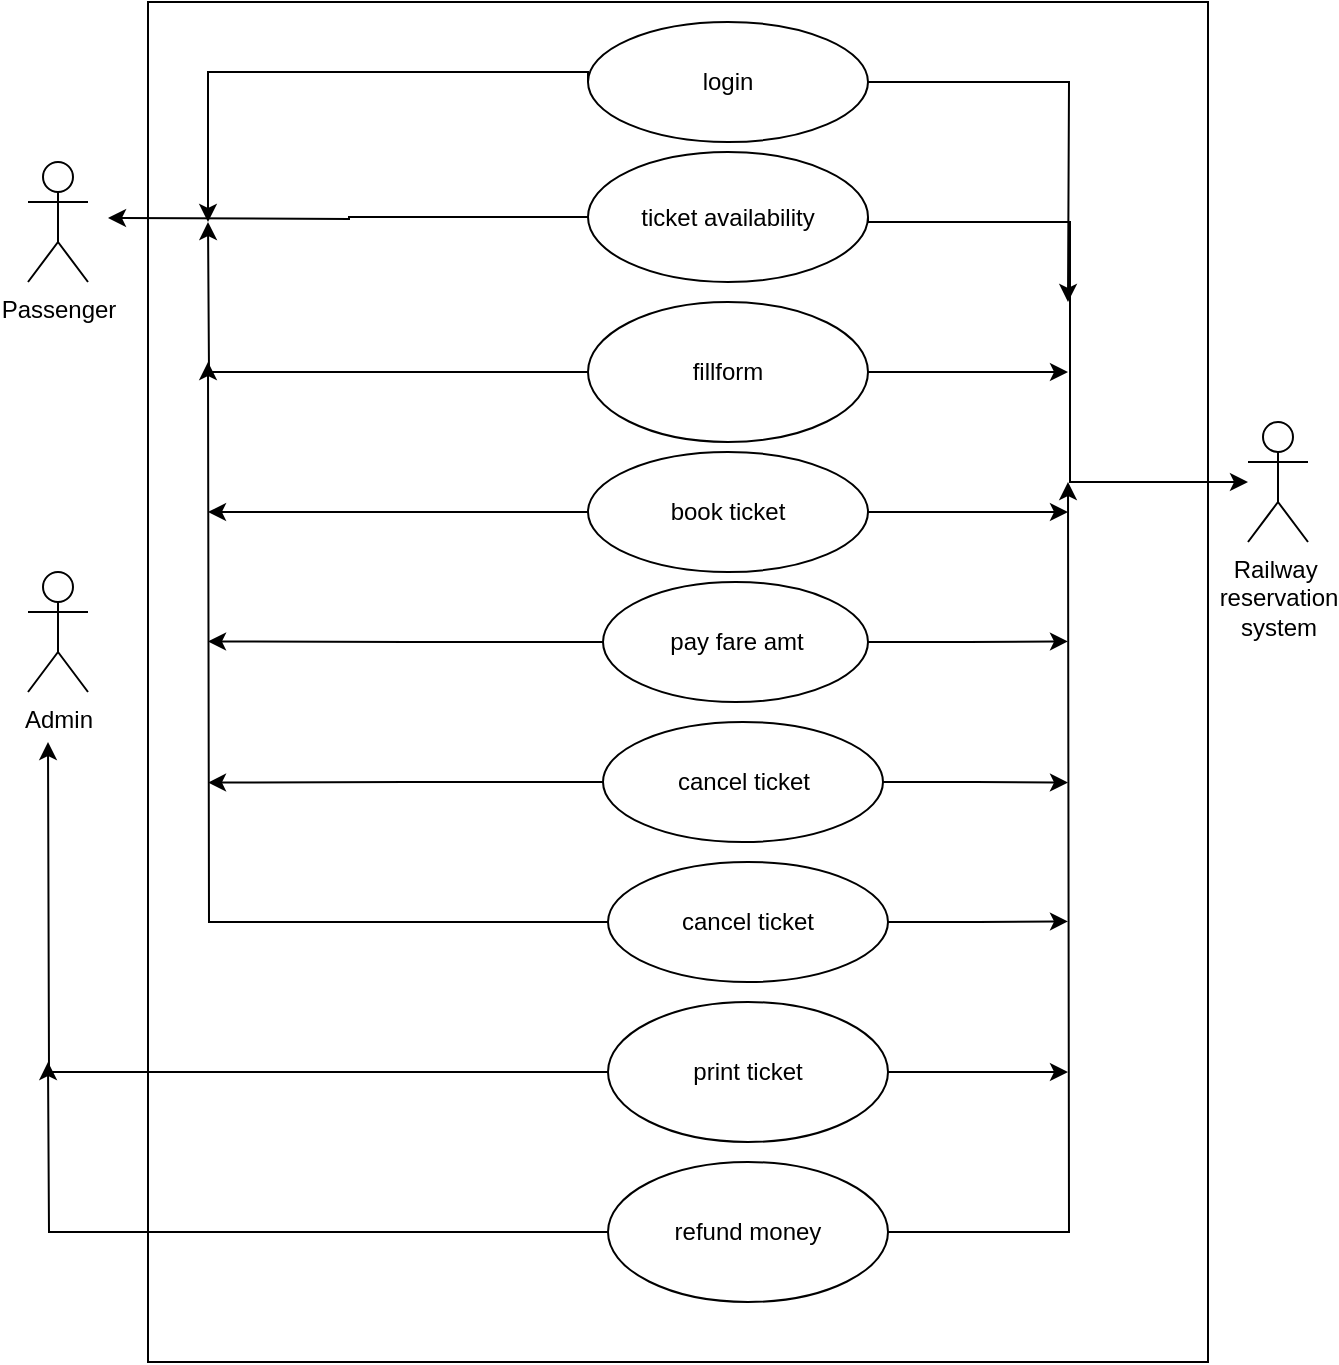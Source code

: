 <mxfile version="26.0.10">
  <diagram name="Page-1" id="kcW0dmkH_j5ewg9E619p">
    <mxGraphModel dx="947" dy="1013" grid="1" gridSize="10" guides="1" tooltips="1" connect="1" arrows="1" fold="1" page="1" pageScale="1" pageWidth="850" pageHeight="1100" math="0" shadow="0">
      <root>
        <mxCell id="0" />
        <mxCell id="1" parent="0" />
        <mxCell id="aPpnV9XZNn8Hp2kHfxsP-50" value="" style="rounded=0;whiteSpace=wrap;html=1;" vertex="1" parent="1">
          <mxGeometry x="180" y="10" width="530" height="680" as="geometry" />
        </mxCell>
        <mxCell id="aPpnV9XZNn8Hp2kHfxsP-1" value="Railway&amp;nbsp;&lt;div&gt;reservation&lt;/div&gt;&lt;div&gt;system&lt;/div&gt;" style="shape=umlActor;verticalLabelPosition=bottom;verticalAlign=top;html=1;outlineConnect=0;" vertex="1" parent="1">
          <mxGeometry x="730" y="220" width="30" height="60" as="geometry" />
        </mxCell>
        <mxCell id="aPpnV9XZNn8Hp2kHfxsP-3" value="Passenger" style="shape=umlActor;verticalLabelPosition=bottom;verticalAlign=top;html=1;outlineConnect=0;" vertex="1" parent="1">
          <mxGeometry x="120" y="90" width="30" height="60" as="geometry" />
        </mxCell>
        <mxCell id="aPpnV9XZNn8Hp2kHfxsP-18" style="edgeStyle=orthogonalEdgeStyle;rounded=0;orthogonalLoop=1;jettySize=auto;html=1;exitX=1;exitY=0.5;exitDx=0;exitDy=0;" edge="1" parent="1" source="aPpnV9XZNn8Hp2kHfxsP-6">
          <mxGeometry relative="1" as="geometry">
            <mxPoint x="640" y="195" as="targetPoint" />
          </mxGeometry>
        </mxCell>
        <mxCell id="aPpnV9XZNn8Hp2kHfxsP-23" style="edgeStyle=orthogonalEdgeStyle;rounded=0;orthogonalLoop=1;jettySize=auto;html=1;exitX=0;exitY=0.5;exitDx=0;exitDy=0;" edge="1" parent="1" source="aPpnV9XZNn8Hp2kHfxsP-6">
          <mxGeometry relative="1" as="geometry">
            <mxPoint x="210" y="120" as="targetPoint" />
          </mxGeometry>
        </mxCell>
        <mxCell id="aPpnV9XZNn8Hp2kHfxsP-6" value="fillform" style="ellipse;whiteSpace=wrap;html=1;" vertex="1" parent="1">
          <mxGeometry x="400" y="160" width="140" height="70" as="geometry" />
        </mxCell>
        <mxCell id="aPpnV9XZNn8Hp2kHfxsP-33" style="edgeStyle=orthogonalEdgeStyle;rounded=0;orthogonalLoop=1;jettySize=auto;html=1;exitX=1;exitY=0.5;exitDx=0;exitDy=0;" edge="1" parent="1" source="aPpnV9XZNn8Hp2kHfxsP-7">
          <mxGeometry relative="1" as="geometry">
            <mxPoint x="640" y="265" as="targetPoint" />
          </mxGeometry>
        </mxCell>
        <mxCell id="aPpnV9XZNn8Hp2kHfxsP-40" style="edgeStyle=orthogonalEdgeStyle;rounded=0;orthogonalLoop=1;jettySize=auto;html=1;exitX=0;exitY=0.5;exitDx=0;exitDy=0;" edge="1" parent="1" source="aPpnV9XZNn8Hp2kHfxsP-7">
          <mxGeometry relative="1" as="geometry">
            <mxPoint x="210" y="265" as="targetPoint" />
          </mxGeometry>
        </mxCell>
        <mxCell id="aPpnV9XZNn8Hp2kHfxsP-7" value="book ticket" style="ellipse;whiteSpace=wrap;html=1;" vertex="1" parent="1">
          <mxGeometry x="400" y="235" width="140" height="60" as="geometry" />
        </mxCell>
        <mxCell id="aPpnV9XZNn8Hp2kHfxsP-17" style="edgeStyle=orthogonalEdgeStyle;rounded=0;orthogonalLoop=1;jettySize=auto;html=1;exitX=1;exitY=0.5;exitDx=0;exitDy=0;" edge="1" parent="1" source="aPpnV9XZNn8Hp2kHfxsP-8" target="aPpnV9XZNn8Hp2kHfxsP-1">
          <mxGeometry relative="1" as="geometry">
            <mxPoint x="640" y="330" as="targetPoint" />
            <Array as="points">
              <mxPoint x="641" y="120" />
              <mxPoint x="641" y="250" />
            </Array>
          </mxGeometry>
        </mxCell>
        <mxCell id="aPpnV9XZNn8Hp2kHfxsP-31" style="edgeStyle=orthogonalEdgeStyle;rounded=0;orthogonalLoop=1;jettySize=auto;html=1;exitX=0;exitY=0.5;exitDx=0;exitDy=0;" edge="1" parent="1" source="aPpnV9XZNn8Hp2kHfxsP-8">
          <mxGeometry relative="1" as="geometry">
            <mxPoint x="160" y="118" as="targetPoint" />
          </mxGeometry>
        </mxCell>
        <mxCell id="aPpnV9XZNn8Hp2kHfxsP-8" value="ticket availability" style="ellipse;whiteSpace=wrap;html=1;" vertex="1" parent="1">
          <mxGeometry x="400" y="85" width="140" height="65" as="geometry" />
        </mxCell>
        <mxCell id="aPpnV9XZNn8Hp2kHfxsP-16" style="edgeStyle=orthogonalEdgeStyle;rounded=0;orthogonalLoop=1;jettySize=auto;html=1;exitX=1;exitY=0.5;exitDx=0;exitDy=0;" edge="1" parent="1" source="aPpnV9XZNn8Hp2kHfxsP-9">
          <mxGeometry relative="1" as="geometry">
            <mxPoint x="640" y="160" as="targetPoint" />
          </mxGeometry>
        </mxCell>
        <mxCell id="aPpnV9XZNn8Hp2kHfxsP-9" value="login" style="ellipse;whiteSpace=wrap;html=1;" vertex="1" parent="1">
          <mxGeometry x="400" y="20" width="140" height="60" as="geometry" />
        </mxCell>
        <mxCell id="aPpnV9XZNn8Hp2kHfxsP-19" style="edgeStyle=orthogonalEdgeStyle;rounded=0;orthogonalLoop=1;jettySize=auto;html=1;exitX=1;exitY=0.5;exitDx=0;exitDy=0;" edge="1" parent="1" source="aPpnV9XZNn8Hp2kHfxsP-10">
          <mxGeometry relative="1" as="geometry">
            <mxPoint x="640" y="545" as="targetPoint" />
          </mxGeometry>
        </mxCell>
        <mxCell id="aPpnV9XZNn8Hp2kHfxsP-37" style="edgeStyle=orthogonalEdgeStyle;rounded=0;orthogonalLoop=1;jettySize=auto;html=1;exitX=0;exitY=0.5;exitDx=0;exitDy=0;" edge="1" parent="1" source="aPpnV9XZNn8Hp2kHfxsP-10">
          <mxGeometry relative="1" as="geometry">
            <mxPoint x="130" y="380" as="targetPoint" />
          </mxGeometry>
        </mxCell>
        <mxCell id="aPpnV9XZNn8Hp2kHfxsP-10" value="print ticket" style="ellipse;whiteSpace=wrap;html=1;" vertex="1" parent="1">
          <mxGeometry x="410" y="510" width="140" height="70" as="geometry" />
        </mxCell>
        <mxCell id="aPpnV9XZNn8Hp2kHfxsP-36" style="edgeStyle=orthogonalEdgeStyle;rounded=0;orthogonalLoop=1;jettySize=auto;html=1;exitX=1;exitY=0.5;exitDx=0;exitDy=0;" edge="1" parent="1" source="aPpnV9XZNn8Hp2kHfxsP-11">
          <mxGeometry relative="1" as="geometry">
            <mxPoint x="640" y="469.706" as="targetPoint" />
          </mxGeometry>
        </mxCell>
        <mxCell id="aPpnV9XZNn8Hp2kHfxsP-39" style="edgeStyle=orthogonalEdgeStyle;rounded=0;orthogonalLoop=1;jettySize=auto;html=1;exitX=0;exitY=0.5;exitDx=0;exitDy=0;" edge="1" parent="1" source="aPpnV9XZNn8Hp2kHfxsP-11">
          <mxGeometry relative="1" as="geometry">
            <mxPoint x="210" y="190" as="targetPoint" />
          </mxGeometry>
        </mxCell>
        <mxCell id="aPpnV9XZNn8Hp2kHfxsP-11" value="cancel ticket" style="ellipse;whiteSpace=wrap;html=1;" vertex="1" parent="1">
          <mxGeometry x="410" y="440" width="140" height="60" as="geometry" />
        </mxCell>
        <mxCell id="aPpnV9XZNn8Hp2kHfxsP-34" style="edgeStyle=orthogonalEdgeStyle;rounded=0;orthogonalLoop=1;jettySize=auto;html=1;exitX=1;exitY=0.5;exitDx=0;exitDy=0;" edge="1" parent="1" source="aPpnV9XZNn8Hp2kHfxsP-12">
          <mxGeometry relative="1" as="geometry">
            <mxPoint x="640" y="329.706" as="targetPoint" />
          </mxGeometry>
        </mxCell>
        <mxCell id="aPpnV9XZNn8Hp2kHfxsP-41" style="edgeStyle=orthogonalEdgeStyle;rounded=0;orthogonalLoop=1;jettySize=auto;html=1;exitX=0;exitY=0.5;exitDx=0;exitDy=0;" edge="1" parent="1" source="aPpnV9XZNn8Hp2kHfxsP-12">
          <mxGeometry relative="1" as="geometry">
            <mxPoint x="210" y="329.706" as="targetPoint" />
          </mxGeometry>
        </mxCell>
        <mxCell id="aPpnV9XZNn8Hp2kHfxsP-12" value="pay fare amt" style="ellipse;whiteSpace=wrap;html=1;" vertex="1" parent="1">
          <mxGeometry x="407.5" y="300" width="132.5" height="60" as="geometry" />
        </mxCell>
        <mxCell id="aPpnV9XZNn8Hp2kHfxsP-20" style="edgeStyle=orthogonalEdgeStyle;rounded=0;orthogonalLoop=1;jettySize=auto;html=1;exitX=1;exitY=0.5;exitDx=0;exitDy=0;" edge="1" parent="1" source="aPpnV9XZNn8Hp2kHfxsP-13">
          <mxGeometry relative="1" as="geometry">
            <mxPoint x="640" y="250" as="targetPoint" />
          </mxGeometry>
        </mxCell>
        <mxCell id="aPpnV9XZNn8Hp2kHfxsP-38" style="edgeStyle=orthogonalEdgeStyle;rounded=0;orthogonalLoop=1;jettySize=auto;html=1;exitX=0;exitY=0.5;exitDx=0;exitDy=0;" edge="1" parent="1" source="aPpnV9XZNn8Hp2kHfxsP-13">
          <mxGeometry relative="1" as="geometry">
            <mxPoint x="130" y="540" as="targetPoint" />
          </mxGeometry>
        </mxCell>
        <mxCell id="aPpnV9XZNn8Hp2kHfxsP-13" value="refund money" style="ellipse;whiteSpace=wrap;html=1;" vertex="1" parent="1">
          <mxGeometry x="410" y="590" width="140" height="70" as="geometry" />
        </mxCell>
        <mxCell id="aPpnV9XZNn8Hp2kHfxsP-15" value="Admin" style="shape=umlActor;verticalLabelPosition=bottom;verticalAlign=top;html=1;" vertex="1" parent="1">
          <mxGeometry x="120" y="295" width="30" height="60" as="geometry" />
        </mxCell>
        <mxCell id="aPpnV9XZNn8Hp2kHfxsP-21" style="edgeStyle=orthogonalEdgeStyle;rounded=0;orthogonalLoop=1;jettySize=auto;html=1;exitX=0;exitY=0.5;exitDx=0;exitDy=0;" edge="1" parent="1" source="aPpnV9XZNn8Hp2kHfxsP-9">
          <mxGeometry relative="1" as="geometry">
            <mxPoint x="210" y="120" as="targetPoint" />
            <Array as="points">
              <mxPoint x="210" y="45" />
            </Array>
          </mxGeometry>
        </mxCell>
        <mxCell id="aPpnV9XZNn8Hp2kHfxsP-35" style="edgeStyle=orthogonalEdgeStyle;rounded=0;orthogonalLoop=1;jettySize=auto;html=1;exitX=1;exitY=0.5;exitDx=0;exitDy=0;" edge="1" parent="1" source="aPpnV9XZNn8Hp2kHfxsP-32">
          <mxGeometry relative="1" as="geometry">
            <mxPoint x="640" y="400.294" as="targetPoint" />
          </mxGeometry>
        </mxCell>
        <mxCell id="aPpnV9XZNn8Hp2kHfxsP-42" style="edgeStyle=orthogonalEdgeStyle;rounded=0;orthogonalLoop=1;jettySize=auto;html=1;exitX=0;exitY=0.5;exitDx=0;exitDy=0;" edge="1" parent="1" source="aPpnV9XZNn8Hp2kHfxsP-32">
          <mxGeometry relative="1" as="geometry">
            <mxPoint x="210" y="400.294" as="targetPoint" />
          </mxGeometry>
        </mxCell>
        <mxCell id="aPpnV9XZNn8Hp2kHfxsP-32" value="cancel ticket" style="ellipse;whiteSpace=wrap;html=1;" vertex="1" parent="1">
          <mxGeometry x="407.5" y="370" width="140" height="60" as="geometry" />
        </mxCell>
      </root>
    </mxGraphModel>
  </diagram>
</mxfile>
